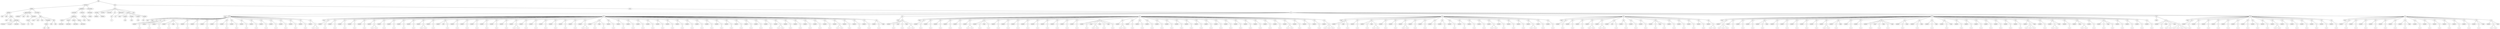 graph Tree {
	"t0" [label = "TEI"];
	"t1" [label = "teiHeader"];
	"t2" [label = "fileDesc"];
	"t3" [label = "titleStmt"];
	"t4" [label = "title"];
	"t5" [label = "title"];
	"t6" [label = "author"];
	"t7" [label = "idno"];
	"t8" [label = "idno"];
	"t9" [label = "persName"];
	"t10" [label = "forename"];
	"t11" [label = "surname"];
	"t12" [label = "nameLink"];
	"t13" [label = "surname"];
	"t14" [label = "publicationStmt"];
	"t15" [label = "publisher"];
	"t16" [label = "idno"];
	"t17" [label = "idno"];
	"t18" [label = "availability"];
	"t19" [label = "licence"];
	"t20" [label = "ab"];
	"t21" [label = "ref"];
	"t22" [label = "sourceDesc"];
	"t23" [label = "bibl"];
	"t24" [label = "name"];
	"t25" [label = "idno"];
	"t26" [label = "idno"];
	"t27" [label = "availability"];
	"t28" [label = "licence"];
	"t29" [label = "ab"];
	"t30" [label = "ref"];
	"t31" [label = "bibl"];
	"t32" [label = "date"];
	"t33" [label = "idno"];
	"t34" [label = "profileDesc"];
	"t35" [label = "particDesc"];
	"t36" [label = "listPerson"];
	"t37" [label = "person"];
	"t38" [label = "persName"];
	"t39" [label = "person"];
	"t40" [label = "persName"];
	"t41" [label = "person"];
	"t42" [label = "persName"];
	"t43" [label = "person"];
	"t44" [label = "persName"];
	"t45" [label = "textClass"];
	"t46" [label = "keywords"];
	"t47" [label = "term"];
	"t48" [label = "term"];
	"t49" [label = "revisionDesc"];
	"t50" [label = "listChange"];
	"t51" [label = "change"];
	"t52" [label = "text"];
	"t53" [label = "front"];
	"t54" [label = "docTitle"];
	"t55" [label = "titlePart"];
	"t56" [label = "titlePart"];
	"t57" [label = "docDate"];
	"t58" [label = "docAuthor"];
	"t59" [label = "div"];
	"t60" [label = "div"];
	"t61" [label = "p"];
	"t62" [label = "performance"];
	"t63" [label = "ab"];
	"t64" [label = "castList"];
	"t65" [label = "head"];
	"t66" [label = "castItem"];
	"t67" [label = "role"];
	"t68" [label = "castItem"];
	"t69" [label = "role"];
	"t70" [label = "castItem"];
	"t71" [label = "role"];
	"t72" [label = "castItem"];
	"t73" [label = "role"];
	"t74" [label = "note"];
	"t75" [label = "body"];
	"t76" [label = "div"];
	"t77" [label = "head"];
	"t78" [label = "div"];
	"t79" [label = "head"];
	"t80" [label = "stage"];
	"t81" [label = "sp"];
	"t82" [label = "speaker"];
	"t83" [label = "p"];
	"t84" [label = "s"];
	"t85" [label = "sp"];
	"t86" [label = "speaker"];
	"t87" [label = "p"];
	"t88" [label = "s"];
	"t89" [label = "sp"];
	"t90" [label = "speaker"];
	"t91" [label = "p"];
	"t92" [label = "s"];
	"t93" [label = "sp"];
	"t94" [label = "speaker"];
	"t95" [label = "p"];
	"t96" [label = "s"];
	"t97" [label = "stage"];
	"t98" [label = "p"];
	"t99" [label = "s"];
	"t100" [label = "sp"];
	"t101" [label = "speaker"];
	"t102" [label = "p"];
	"t103" [label = "s"];
	"t104" [label = "sp"];
	"t105" [label = "speaker"];
	"t106" [label = "p"];
	"t107" [label = "s"];
	"t108" [label = "sp"];
	"t109" [label = "speaker"];
	"t110" [label = "p"];
	"t111" [label = "s"];
	"t112" [label = "sp"];
	"t113" [label = "speaker"];
	"t114" [label = "p"];
	"t115" [label = "s"];
	"t116" [label = "sp"];
	"t117" [label = "speaker"];
	"t118" [label = "p"];
	"t119" [label = "s"];
	"t120" [label = "sp"];
	"t121" [label = "speaker"];
	"t122" [label = "p"];
	"t123" [label = "s"];
	"t124" [label = "sp"];
	"t125" [label = "speaker"];
	"t126" [label = "p"];
	"t127" [label = "s"];
	"t128" [label = "sp"];
	"t129" [label = "speaker"];
	"t130" [label = "p"];
	"t131" [label = "s"];
	"t132" [label = "sp"];
	"t133" [label = "speaker"];
	"t134" [label = "p"];
	"t135" [label = "s"];
	"t136" [label = "sp"];
	"t137" [label = "speaker"];
	"t138" [label = "p"];
	"t139" [label = "s"];
	"t140" [label = "sp"];
	"t141" [label = "speaker"];
	"t142" [label = "p"];
	"t143" [label = "s"];
	"t144" [label = "sp"];
	"t145" [label = "speaker"];
	"t146" [label = "p"];
	"t147" [label = "s"];
	"t148" [label = "sp"];
	"t149" [label = "speaker"];
	"t150" [label = "p"];
	"t151" [label = "s"];
	"t152" [label = "sp"];
	"t153" [label = "speaker"];
	"t154" [label = "p"];
	"t155" [label = "s"];
	"t156" [label = "s"];
	"t157" [label = "div"];
	"t158" [label = "head"];
	"t159" [label = "sp"];
	"t160" [label = "speaker"];
	"t161" [label = "p"];
	"t162" [label = "s"];
	"t163" [label = "sp"];
	"t164" [label = "speaker"];
	"t165" [label = "p"];
	"t166" [label = "s"];
	"t167" [label = "sp"];
	"t168" [label = "speaker"];
	"t169" [label = "p"];
	"t170" [label = "s"];
	"t171" [label = "sp"];
	"t172" [label = "speaker"];
	"t173" [label = "p"];
	"t174" [label = "s"];
	"t175" [label = "sp"];
	"t176" [label = "speaker"];
	"t177" [label = "p"];
	"t178" [label = "s"];
	"t179" [label = "sp"];
	"t180" [label = "speaker"];
	"t181" [label = "p"];
	"t182" [label = "s"];
	"t183" [label = "s"];
	"t184" [label = "sp"];
	"t185" [label = "speaker"];
	"t186" [label = "p"];
	"t187" [label = "s"];
	"t188" [label = "sp"];
	"t189" [label = "speaker"];
	"t190" [label = "p"];
	"t191" [label = "s"];
	"t192" [label = "sp"];
	"t193" [label = "speaker"];
	"t194" [label = "p"];
	"t195" [label = "s"];
	"t196" [label = "sp"];
	"t197" [label = "speaker"];
	"t198" [label = "p"];
	"t199" [label = "s"];
	"t200" [label = "sp"];
	"t201" [label = "speaker"];
	"t202" [label = "p"];
	"t203" [label = "s"];
	"t204" [label = "s"];
	"t205" [label = "sp"];
	"t206" [label = "speaker"];
	"t207" [label = "p"];
	"t208" [label = "s"];
	"t209" [label = "sp"];
	"t210" [label = "speaker"];
	"t211" [label = "note"];
	"t212" [label = "p"];
	"t213" [label = "s"];
	"t214" [label = "sp"];
	"t215" [label = "speaker"];
	"t216" [label = "p"];
	"t217" [label = "s"];
	"t218" [label = "sp"];
	"t219" [label = "speaker"];
	"t220" [label = "p"];
	"t221" [label = "s"];
	"t222" [label = "sp"];
	"t223" [label = "speaker"];
	"t224" [label = "p"];
	"t225" [label = "s"];
	"t226" [label = "sp"];
	"t227" [label = "speaker"];
	"t228" [label = "p"];
	"t229" [label = "s"];
	"t230" [label = "sp"];
	"t231" [label = "speaker"];
	"t232" [label = "p"];
	"t233" [label = "s"];
	"t234" [label = "sp"];
	"t235" [label = "speaker"];
	"t236" [label = "p"];
	"t237" [label = "s"];
	"t238" [label = "sp"];
	"t239" [label = "speaker"];
	"t240" [label = "p"];
	"t241" [label = "s"];
	"t242" [label = "s"];
	"t243" [label = "sp"];
	"t244" [label = "speaker"];
	"t245" [label = "p"];
	"t246" [label = "s"];
	"t247" [label = "sp"];
	"t248" [label = "speaker"];
	"t249" [label = "p"];
	"t250" [label = "s"];
	"t251" [label = "sp"];
	"t252" [label = "speaker"];
	"t253" [label = "p"];
	"t254" [label = "s"];
	"t255" [label = "sp"];
	"t256" [label = "speaker"];
	"t257" [label = "p"];
	"t258" [label = "s"];
	"t259" [label = "sp"];
	"t260" [label = "speaker"];
	"t261" [label = "p"];
	"t262" [label = "s"];
	"t263" [label = "sp"];
	"t264" [label = "speaker"];
	"t265" [label = "p"];
	"t266" [label = "s"];
	"t267" [label = "sp"];
	"t268" [label = "speaker"];
	"t269" [label = "p"];
	"t270" [label = "s"];
	"t271" [label = "s"];
	"t272" [label = "sp"];
	"t273" [label = "speaker"];
	"t274" [label = "p"];
	"t275" [label = "s"];
	"t276" [label = "stage"];
	"t277" [label = "p"];
	"t278" [label = "s"];
	"t279" [label = "sp"];
	"t280" [label = "speaker"];
	"t281" [label = "p"];
	"t282" [label = "s"];
	"t283" [label = "sp"];
	"t284" [label = "speaker"];
	"t285" [label = "p"];
	"t286" [label = "s"];
	"t287" [label = "sp"];
	"t288" [label = "speaker"];
	"t289" [label = "p"];
	"t290" [label = "s"];
	"t291" [label = "sp"];
	"t292" [label = "speaker"];
	"t293" [label = "p"];
	"t294" [label = "s"];
	"t295" [label = "sp"];
	"t296" [label = "speaker"];
	"t297" [label = "p"];
	"t298" [label = "s"];
	"t299" [label = "sp"];
	"t300" [label = "speaker"];
	"t301" [label = "p"];
	"t302" [label = "s"];
	"t303" [label = "sp"];
	"t304" [label = "speaker"];
	"t305" [label = "p"];
	"t306" [label = "s"];
	"t307" [label = "sp"];
	"t308" [label = "speaker"];
	"t309" [label = "p"];
	"t310" [label = "s"];
	"t311" [label = "sp"];
	"t312" [label = "speaker"];
	"t313" [label = "p"];
	"t314" [label = "s"];
	"t315" [label = "sp"];
	"t316" [label = "speaker"];
	"t317" [label = "p"];
	"t318" [label = "s"];
	"t319" [label = "sp"];
	"t320" [label = "speaker"];
	"t321" [label = "p"];
	"t322" [label = "s"];
	"t323" [label = "sp"];
	"t324" [label = "speaker"];
	"t325" [label = "p"];
	"t326" [label = "s"];
	"t327" [label = "sp"];
	"t328" [label = "speaker"];
	"t329" [label = "p"];
	"t330" [label = "s"];
	"t331" [label = "sp"];
	"t332" [label = "speaker"];
	"t333" [label = "p"];
	"t334" [label = "s"];
	"t335" [label = "sp"];
	"t336" [label = "speaker"];
	"t337" [label = "p"];
	"t338" [label = "s"];
	"t339" [label = "sp"];
	"t340" [label = "speaker"];
	"t341" [label = "p"];
	"t342" [label = "s"];
	"t343" [label = "sp"];
	"t344" [label = "speaker"];
	"t345" [label = "p"];
	"t346" [label = "s"];
	"t347" [label = "sp"];
	"t348" [label = "speaker"];
	"t349" [label = "p"];
	"t350" [label = "s"];
	"t351" [label = "s"];
	"t352" [label = "sp"];
	"t353" [label = "speaker"];
	"t354" [label = "p"];
	"t355" [label = "s"];
	"t356" [label = "sp"];
	"t357" [label = "speaker"];
	"t358" [label = "p"];
	"t359" [label = "s"];
	"t360" [label = "sp"];
	"t361" [label = "speaker"];
	"t362" [label = "p"];
	"t363" [label = "s"];
	"t364" [label = "sp"];
	"t365" [label = "speaker"];
	"t366" [label = "p"];
	"t367" [label = "s"];
	"t368" [label = "sp"];
	"t369" [label = "speaker"];
	"t370" [label = "p"];
	"t371" [label = "s"];
	"t372" [label = "sp"];
	"t373" [label = "speaker"];
	"t374" [label = "p"];
	"t375" [label = "s"];
	"t376" [label = "s"];
	"t377" [label = "sp"];
	"t378" [label = "speaker"];
	"t379" [label = "p"];
	"t380" [label = "s"];
	"t381" [label = "sp"];
	"t382" [label = "speaker"];
	"t383" [label = "p"];
	"t384" [label = "s"];
	"t385" [label = "sp"];
	"t386" [label = "speaker"];
	"t387" [label = "p"];
	"t388" [label = "s"];
	"t389" [label = "sp"];
	"t390" [label = "speaker"];
	"t391" [label = "p"];
	"t392" [label = "s"];
	"t393" [label = "stage"];
	"t394" [label = "div"];
	"t395" [label = "head"];
	"t396" [label = "sp"];
	"t397" [label = "speaker"];
	"t398" [label = "p"];
	"t399" [label = "s"];
	"t400" [label = "stage"];
	"t401" [label = "p"];
	"t402" [label = "s"];
	"t403" [label = "stage"];
	"t404" [label = "p"];
	"t405" [label = "s"];
	"t406" [label = "s"];
	"t407" [label = "div"];
	"t408" [label = "head"];
	"t409" [label = "sp"];
	"t410" [label = "speaker"];
	"t411" [label = "p"];
	"t412" [label = "s"];
	"t413" [label = "sp"];
	"t414" [label = "speaker"];
	"t415" [label = "p"];
	"t416" [label = "s"];
	"t417" [label = "sp"];
	"t418" [label = "speaker"];
	"t419" [label = "p"];
	"t420" [label = "s"];
	"t421" [label = "sp"];
	"t422" [label = "speaker"];
	"t423" [label = "p"];
	"t424" [label = "s"];
	"t425" [label = "sp"];
	"t426" [label = "speaker"];
	"t427" [label = "p"];
	"t428" [label = "s"];
	"t429" [label = "sp"];
	"t430" [label = "speaker"];
	"t431" [label = "p"];
	"t432" [label = "s"];
	"t433" [label = "s"];
	"t434" [label = "sp"];
	"t435" [label = "speaker"];
	"t436" [label = "p"];
	"t437" [label = "s"];
	"t438" [label = "stage"];
	"t439" [label = "p"];
	"t440" [label = "s"];
	"t441" [label = "sp"];
	"t442" [label = "speaker"];
	"t443" [label = "p"];
	"t444" [label = "s"];
	"t445" [label = "sp"];
	"t446" [label = "speaker"];
	"t447" [label = "p"];
	"t448" [label = "s"];
	"t449" [label = "sp"];
	"t450" [label = "speaker"];
	"t451" [label = "p"];
	"t452" [label = "s"];
	"t453" [label = "sp"];
	"t454" [label = "speaker"];
	"t455" [label = "p"];
	"t456" [label = "s"];
	"t457" [label = "sp"];
	"t458" [label = "speaker"];
	"t459" [label = "p"];
	"t460" [label = "s"];
	"t461" [label = "sp"];
	"t462" [label = "speaker"];
	"t463" [label = "p"];
	"t464" [label = "s"];
	"t465" [label = "sp"];
	"t466" [label = "speaker"];
	"t467" [label = "p"];
	"t468" [label = "s"];
	"t469" [label = "sp"];
	"t470" [label = "speaker"];
	"t471" [label = "p"];
	"t472" [label = "s"];
	"t473" [label = "sp"];
	"t474" [label = "speaker"];
	"t475" [label = "p"];
	"t476" [label = "s"];
	"t477" [label = "sp"];
	"t478" [label = "speaker"];
	"t479" [label = "p"];
	"t480" [label = "s"];
	"t481" [label = "stage"];
	"t482" [label = "p"];
	"t483" [label = "s"];
	"t484" [label = "s"];
	"t485" [label = "stage"];
	"t486" [label = "p"];
	"t487" [label = "s"];
	"t488" [label = "stage"];
	"t489" [label = "p"];
	"t490" [label = "s"];
	"t491" [label = "sp"];
	"t492" [label = "speaker"];
	"t493" [label = "p"];
	"t494" [label = "s"];
	"t495" [label = "s"];
	"t496" [label = "sp"];
	"t497" [label = "speaker"];
	"t498" [label = "p"];
	"t499" [label = "s"];
	"t500" [label = "sp"];
	"t501" [label = "speaker"];
	"t502" [label = "p"];
	"t503" [label = "s"];
	"t504" [label = "sp"];
	"t505" [label = "speaker"];
	"t506" [label = "p"];
	"t507" [label = "s"];
	"t508" [label = "sp"];
	"t509" [label = "speaker"];
	"t510" [label = "p"];
	"t511" [label = "s"];
	"t512" [label = "sp"];
	"t513" [label = "speaker"];
	"t514" [label = "p"];
	"t515" [label = "s"];
	"t516" [label = "sp"];
	"t517" [label = "speaker"];
	"t518" [label = "p"];
	"t519" [label = "s"];
	"t520" [label = "sp"];
	"t521" [label = "speaker"];
	"t522" [label = "p"];
	"t523" [label = "s"];
	"t524" [label = "sp"];
	"t525" [label = "speaker"];
	"t526" [label = "p"];
	"t527" [label = "s"];
	"t528" [label = "sp"];
	"t529" [label = "speaker"];
	"t530" [label = "p"];
	"t531" [label = "s"];
	"t532" [label = "sp"];
	"t533" [label = "speaker"];
	"t534" [label = "p"];
	"t535" [label = "s"];
	"t536" [label = "sp"];
	"t537" [label = "speaker"];
	"t538" [label = "p"];
	"t539" [label = "s"];
	"t540" [label = "sp"];
	"t541" [label = "speaker"];
	"t542" [label = "p"];
	"t543" [label = "s"];
	"t544" [label = "sp"];
	"t545" [label = "speaker"];
	"t546" [label = "p"];
	"t547" [label = "s"];
	"t548" [label = "sp"];
	"t549" [label = "speaker"];
	"t550" [label = "p"];
	"t551" [label = "s"];
	"t552" [label = "sp"];
	"t553" [label = "speaker"];
	"t554" [label = "p"];
	"t555" [label = "s"];
	"t556" [label = "sp"];
	"t557" [label = "speaker"];
	"t558" [label = "p"];
	"t559" [label = "s"];
	"t560" [label = "sp"];
	"t561" [label = "speaker"];
	"t562" [label = "p"];
	"t563" [label = "s"];
	"t564" [label = "s"];
	"t565" [label = "sp"];
	"t566" [label = "speaker"];
	"t567" [label = "p"];
	"t568" [label = "s"];
	"t569" [label = "sp"];
	"t570" [label = "speaker"];
	"t571" [label = "p"];
	"t572" [label = "s"];
	"t573" [label = "sp"];
	"t574" [label = "speaker"];
	"t575" [label = "p"];
	"t576" [label = "s"];
	"t577" [label = "sp"];
	"t578" [label = "speaker"];
	"t579" [label = "p"];
	"t580" [label = "s"];
	"t581" [label = "s"];
	"t582" [label = "s"];
	"t583" [label = "div"];
	"t584" [label = "head"];
	"t585" [label = "sp"];
	"t586" [label = "speaker"];
	"t587" [label = "p"];
	"t588" [label = "s"];
	"t589" [label = "stage"];
	"t590" [label = "p"];
	"t591" [label = "s"];
	"t592" [label = "sp"];
	"t593" [label = "speaker"];
	"t594" [label = "p"];
	"t595" [label = "s"];
	"t596" [label = "sp"];
	"t597" [label = "speaker"];
	"t598" [label = "p"];
	"t599" [label = "s"];
	"t600" [label = "stage"];
	"t601" [label = "p"];
	"t602" [label = "s"];
	"t603" [label = "s"];
	"t604" [label = "sp"];
	"t605" [label = "speaker"];
	"t606" [label = "p"];
	"t607" [label = "s"];
	"t608" [label = "sp"];
	"t609" [label = "speaker"];
	"t610" [label = "p"];
	"t611" [label = "s"];
	"t612" [label = "sp"];
	"t613" [label = "speaker"];
	"t614" [label = "p"];
	"t615" [label = "s"];
	"t616" [label = "s"];
	"t617" [label = "sp"];
	"t618" [label = "speaker"];
	"t619" [label = "p"];
	"t620" [label = "s"];
	"t621" [label = "sp"];
	"t622" [label = "speaker"];
	"t623" [label = "p"];
	"t624" [label = "s"];
	"t625" [label = "sp"];
	"t626" [label = "speaker"];
	"t627" [label = "p"];
	"t628" [label = "s"];
	"t629" [label = "sp"];
	"t630" [label = "speaker"];
	"t631" [label = "p"];
	"t632" [label = "s"];
	"t633" [label = "sp"];
	"t634" [label = "speaker"];
	"t635" [label = "p"];
	"t636" [label = "s"];
	"t637" [label = "sp"];
	"t638" [label = "speaker"];
	"t639" [label = "p"];
	"t640" [label = "s"];
	"t641" [label = "sp"];
	"t642" [label = "speaker"];
	"t643" [label = "p"];
	"t644" [label = "s"];
	"t645" [label = "sp"];
	"t646" [label = "speaker"];
	"t647" [label = "p"];
	"t648" [label = "s"];
	"t649" [label = "sp"];
	"t650" [label = "speaker"];
	"t651" [label = "p"];
	"t652" [label = "s"];
	"t653" [label = "s"];
	"t654" [label = "sp"];
	"t655" [label = "speaker"];
	"t656" [label = "p"];
	"t657" [label = "s"];
	"t658" [label = "sp"];
	"t659" [label = "speaker"];
	"t660" [label = "p"];
	"t661" [label = "s"];
	"t662" [label = "sp"];
	"t663" [label = "speaker"];
	"t664" [label = "p"];
	"t665" [label = "s"];
	"t666" [label = "sp"];
	"t667" [label = "speaker"];
	"t668" [label = "p"];
	"t669" [label = "s"];
	"t670" [label = "s"];
	"t671" [label = "sp"];
	"t672" [label = "speaker"];
	"t673" [label = "p"];
	"t674" [label = "s"];
	"t675" [label = "sp"];
	"t676" [label = "speaker"];
	"t677" [label = "p"];
	"t678" [label = "s"];
	"t679" [label = "div"];
	"t680" [label = "head"];
	"t681" [label = "sp"];
	"t682" [label = "speaker"];
	"t683" [label = "p"];
	"t684" [label = "s"];
	"t685" [label = "sp"];
	"t686" [label = "speaker"];
	"t687" [label = "p"];
	"t688" [label = "s"];
	"t689" [label = "sp"];
	"t690" [label = "speaker"];
	"t691" [label = "p"];
	"t692" [label = "s"];
	"t693" [label = "sp"];
	"t694" [label = "speaker"];
	"t695" [label = "p"];
	"t696" [label = "s"];
	"t697" [label = "s"];
	"t698" [label = "sp"];
	"t699" [label = "speaker"];
	"t700" [label = "p"];
	"t701" [label = "s"];
	"t702" [label = "s"];
	"t703" [label = "sp"];
	"t704" [label = "speaker"];
	"t705" [label = "note"];
	"t706" [label = "p"];
	"t707" [label = "s"];
	"t708" [label = "sp"];
	"t709" [label = "speaker"];
	"t710" [label = "p"];
	"t711" [label = "s"];
	"t712" [label = "sp"];
	"t713" [label = "speaker"];
	"t714" [label = "p"];
	"t715" [label = "s"];
	"t716" [label = "sp"];
	"t717" [label = "speaker"];
	"t718" [label = "p"];
	"t719" [label = "s"];
	"t720" [label = "sp"];
	"t721" [label = "speaker"];
	"t722" [label = "p"];
	"t723" [label = "s"];
	"t724" [label = "stage"];
	"t725" [label = "p"];
	"t726" [label = "s"];
	"t727" [label = "sp"];
	"t728" [label = "speaker"];
	"t729" [label = "p"];
	"t730" [label = "s"];
	"t731" [label = "sp"];
	"t732" [label = "speaker"];
	"t733" [label = "p"];
	"t734" [label = "s"];
	"t735" [label = "sp"];
	"t736" [label = "speaker"];
	"t737" [label = "p"];
	"t738" [label = "s"];
	"t739" [label = "sp"];
	"t740" [label = "speaker"];
	"t741" [label = "p"];
	"t742" [label = "s"];
	"t743" [label = "sp"];
	"t744" [label = "speaker"];
	"t745" [label = "p"];
	"t746" [label = "s"];
	"t747" [label = "s"];
	"t748" [label = "div"];
	"t749" [label = "head"];
	"t750" [label = "sp"];
	"t751" [label = "speaker"];
	"t752" [label = "p"];
	"t753" [label = "s"];
	"t754" [label = "s"];
	"t755" [label = "s"];
	"t756" [label = "sp"];
	"t757" [label = "speaker"];
	"t758" [label = "p"];
	"t759" [label = "s"];
	"t760" [label = "sp"];
	"t761" [label = "speaker"];
	"t762" [label = "p"];
	"t763" [label = "s"];
	"t764" [label = "sp"];
	"t765" [label = "speaker"];
	"t766" [label = "p"];
	"t767" [label = "s"];
	"t768" [label = "sp"];
	"t769" [label = "speaker"];
	"t770" [label = "p"];
	"t771" [label = "s"];
	"t772" [label = "stage"];
	"t773" [label = "sp"];
	"t774" [label = "speaker"];
	"t775" [label = "p"];
	"t776" [label = "s"];
	"t777" [label = "sp"];
	"t778" [label = "speaker"];
	"t779" [label = "p"];
	"t780" [label = "s"];
	"t781" [label = "sp"];
	"t782" [label = "speaker"];
	"t783" [label = "p"];
	"t784" [label = "s"];
	"t785" [label = "sp"];
	"t786" [label = "speaker"];
	"t787" [label = "p"];
	"t788" [label = "s"];
	"t789" [label = "sp"];
	"t790" [label = "speaker"];
	"t791" [label = "p"];
	"t792" [label = "s"];
	"t793" [label = "sp"];
	"t794" [label = "speaker"];
	"t795" [label = "p"];
	"t796" [label = "s"];
	"t797" [label = "s"];
	"t798" [label = "sp"];
	"t799" [label = "speaker"];
	"t800" [label = "p"];
	"t801" [label = "s"];
	"t802" [label = "stage"];
	"t803" [label = "sp"];
	"t804" [label = "speaker"];
	"t805" [label = "p"];
	"t806" [label = "s"];
	"t807" [label = "sp"];
	"t808" [label = "speaker"];
	"t809" [label = "p"];
	"t810" [label = "s"];
	"t811" [label = "sp"];
	"t812" [label = "speaker"];
	"t813" [label = "p"];
	"t814" [label = "s"];
	"t815" [label = "stage"];
	"t816" [label = "p"];
	"t817" [label = "s"];
	"t818" [label = "stage"];
	"t819" [label = "p"];
	"t820" [label = "s"];
	"t821" [label = "stage"];
	"t822" [label = "sp"];
	"t823" [label = "speaker"];
	"t824" [label = "p"];
	"t825" [label = "s"];
	"t826" [label = "stage"];
	"t827" [label = "sp"];
	"t828" [label = "speaker"];
	"t829" [label = "p"];
	"t830" [label = "s"];
	"t831" [label = "stage"];
	"t832" [label = "sp"];
	"t833" [label = "speaker"];
	"t834" [label = "p"];
	"t835" [label = "s"];
	"t836" [label = "stage"];
	"t837" [label = "sp"];
	"t838" [label = "speaker"];
	"t839" [label = "p"];
	"t840" [label = "s"];
	"t841" [label = "stage"];
	"t842" [label = "sp"];
	"t843" [label = "speaker"];
	"t844" [label = "p"];
	"t845" [label = "s"];
	"t846" [label = "sp"];
	"t847" [label = "speaker"];
	"t848" [label = "p"];
	"t849" [label = "s"];
	"t850" [label = "sp"];
	"t851" [label = "speaker"];
	"t852" [label = "p"];
	"t853" [label = "s"];
	"t854" [label = "sp"];
	"t855" [label = "speaker"];
	"t856" [label = "p"];
	"t857" [label = "s"];
	"t858" [label = "sp"];
	"t859" [label = "speaker"];
	"t860" [label = "p"];
	"t861" [label = "s"];
	"t862" [label = "sp"];
	"t863" [label = "speaker"];
	"t864" [label = "p"];
	"t865" [label = "s"];
	"t866" [label = "sp"];
	"t867" [label = "speaker"];
	"t868" [label = "p"];
	"t869" [label = "s"];
	"t870" [label = "sp"];
	"t871" [label = "speaker"];
	"t872" [label = "p"];
	"t873" [label = "s"];
	"t874" [label = "s"];
	"t875" [label = "s"];
	"t876" [label = "stage"];
	"t877" [label = "sp"];
	"t878" [label = "speaker"];
	"t879" [label = "p"];
	"t880" [label = "s"];
	"t881" [label = "sp"];
	"t882" [label = "speaker"];
	"t883" [label = "p"];
	"t884" [label = "s"];
	"t885" [label = "s"];
	"t886" [label = "stage"];
	"t887" [label = "sp"];
	"t888" [label = "speaker"];
	"t889" [label = "p"];
	"t890" [label = "s"];
	"t891" [label = "sp"];
	"t892" [label = "speaker"];
	"t893" [label = "stage"];
	"t894" [label = "p"];
	"t895" [label = "s"];
	"t896" [label = "s"];
	"t897" [label = "sp"];
	"t898" [label = "speaker"];
	"t899" [label = "p"];
	"t900" [label = "s"];
	"t901" [label = "sp"];
	"t902" [label = "speaker"];
	"t903" [label = "p"];
	"t904" [label = "s"];
	"t905" [label = "stage"];
	"t906" [label = "p"];
	"t907" [label = "s"];
	"t908" [label = "sp"];
	"t909" [label = "speaker"];
	"t910" [label = "p"];
	"t911" [label = "s"];
	"t912" [label = "sp"];
	"t913" [label = "speaker"];
	"t914" [label = "p"];
	"t915" [label = "s"];
	"t916" [label = "sp"];
	"t917" [label = "speaker"];
	"t918" [label = "p"];
	"t919" [label = "s"];
	"t920" [label = "sp"];
	"t921" [label = "speaker"];
	"t922" [label = "p"];
	"t923" [label = "s"];
	"t924" [label = "div"];
	"t925" [label = "head"];
	"t926" [label = "sp"];
	"t927" [label = "speaker"];
	"t928" [label = "p"];
	"t929" [label = "s"];
	"t930" [label = "stage"];
	"t931" [label = "p"];
	"t932" [label = "s"];
	"t933" [label = "s"];
	"t934" [label = "stage"];
	"t935" [label = "p"];
	"t936" [label = "s"];
	"t937" [label = "s"];
	"t938" [label = "s"];
	"t939" [label = "s"];
	"t940" [label = "div"];
	"t941" [label = "head"];
	"t942" [label = "sp"];
	"t943" [label = "speaker"];
	"t944" [label = "p"];
	"t945" [label = "s"];
	"t946" [label = "sp"];
	"t947" [label = "speaker"];
	"t948" [label = "p"];
	"t949" [label = "s"];
	"t950" [label = "sp"];
	"t951" [label = "speaker"];
	"t952" [label = "p"];
	"t953" [label = "s"];
	"t954" [label = "sp"];
	"t955" [label = "speaker"];
	"t956" [label = "p"];
	"t957" [label = "s"];
	"t958" [label = "sp"];
	"t959" [label = "speaker"];
	"t960" [label = "p"];
	"t961" [label = "s"];
	"t962" [label = "sp"];
	"t963" [label = "speaker"];
	"t964" [label = "p"];
	"t965" [label = "s"];
	"t966" [label = "sp"];
	"t967" [label = "speaker"];
	"t968" [label = "p"];
	"t969" [label = "s"];
	"t970" [label = "sp"];
	"t971" [label = "speaker"];
	"t972" [label = "p"];
	"t973" [label = "s"];
	"t974" [label = "sp"];
	"t975" [label = "speaker"];
	"t976" [label = "p"];
	"t977" [label = "s"];
	"t978" [label = "sp"];
	"t979" [label = "speaker"];
	"t980" [label = "p"];
	"t981" [label = "s"];
	"t982" [label = "s"];
	"t983" [label = "sp"];
	"t984" [label = "speaker"];
	"t985" [label = "p"];
	"t986" [label = "s"];
	"t987" [label = "sp"];
	"t988" [label = "speaker"];
	"t989" [label = "p"];
	"t990" [label = "s"];
	"t991" [label = "sp"];
	"t992" [label = "speaker"];
	"t993" [label = "p"];
	"t994" [label = "s"];
	"t995" [label = "sp"];
	"t996" [label = "speaker"];
	"t997" [label = "p"];
	"t998" [label = "s"];
	"t999" [label = "sp"];
	"t1000" [label = "speaker"];
	"t1001" [label = "p"];
	"t1002" [label = "s"];
	"t1003" [label = "sp"];
	"t1004" [label = "speaker"];
	"t1005" [label = "p"];
	"t1006" [label = "s"];
	"t1007" [label = "div"];
	"t1008" [label = "head"];
	"t1009" [label = "sp"];
	"t1010" [label = "speaker"];
	"t1011" [label = "p"];
	"t1012" [label = "s"];
	"t1013" [label = "sp"];
	"t1014" [label = "speaker"];
	"t1015" [label = "p"];
	"t1016" [label = "s"];
	"t1017" [label = "sp"];
	"t1018" [label = "speaker"];
	"t1019" [label = "p"];
	"t1020" [label = "s"];
	"t1021" [label = "sp"];
	"t1022" [label = "speaker"];
	"t1023" [label = "p"];
	"t1024" [label = "s"];
	"t1025" [label = "sp"];
	"t1026" [label = "speaker"];
	"t1027" [label = "p"];
	"t1028" [label = "s"];
	"t1029" [label = "sp"];
	"t1030" [label = "speaker"];
	"t1031" [label = "p"];
	"t1032" [label = "s"];
	"t1033" [label = "sp"];
	"t1034" [label = "speaker"];
	"t1035" [label = "p"];
	"t1036" [label = "s"];
	"t1037" [label = "stage"];
	"t1038" [label = "sp"];
	"t1039" [label = "speaker"];
	"t1040" [label = "p"];
	"t1041" [label = "s"];
	"t1042" [label = "sp"];
	"t1043" [label = "speaker"];
	"t1044" [label = "p"];
	"t1045" [label = "s"];
	"t1046" [label = "sp"];
	"t1047" [label = "speaker"];
	"t1048" [label = "p"];
	"t1049" [label = "s"];
	"t1050" [label = "sp"];
	"t1051" [label = "speaker"];
	"t1052" [label = "p"];
	"t1053" [label = "s"];
	"t1054" [label = "sp"];
	"t1055" [label = "speaker"];
	"t1056" [label = "p"];
	"t1057" [label = "s"];
	"t1058" [label = "sp"];
	"t1059" [label = "speaker"];
	"t1060" [label = "p"];
	"t1061" [label = "s"];
	"t1062" [label = "sp"];
	"t1063" [label = "speaker"];
	"t1064" [label = "p"];
	"t1065" [label = "s"];
	"t1066" [label = "stage"];
	"t1067" [label = "sp"];
	"t1068" [label = "speaker"];
	"t1069" [label = "p"];
	"t1070" [label = "s"];
	"t1071" [label = "s"];
	"t1072" [label = "stage"];
	"t0" -- "t1";
	"t1" -- "t2";
	"t2" -- "t3";
	"t3" -- "t4";
	"t3" -- "t5";
	"t3" -- "t6";
	"t6" -- "t7";
	"t6" -- "t8";
	"t6" -- "t9";
	"t9" -- "t10";
	"t9" -- "t11";
	"t9" -- "t12";
	"t9" -- "t13";
	"t2" -- "t14";
	"t14" -- "t15";
	"t14" -- "t16";
	"t14" -- "t17";
	"t14" -- "t18";
	"t18" -- "t19";
	"t19" -- "t20";
	"t19" -- "t21";
	"t2" -- "t22";
	"t22" -- "t23";
	"t23" -- "t24";
	"t23" -- "t25";
	"t23" -- "t26";
	"t23" -- "t27";
	"t27" -- "t28";
	"t28" -- "t29";
	"t28" -- "t30";
	"t23" -- "t31";
	"t31" -- "t32";
	"t31" -- "t33";
	"t1" -- "t34";
	"t34" -- "t35";
	"t35" -- "t36";
	"t36" -- "t37";
	"t37" -- "t38";
	"t36" -- "t39";
	"t39" -- "t40";
	"t36" -- "t41";
	"t41" -- "t42";
	"t36" -- "t43";
	"t43" -- "t44";
	"t34" -- "t45";
	"t45" -- "t46";
	"t46" -- "t47";
	"t46" -- "t48";
	"t1" -- "t49";
	"t49" -- "t50";
	"t50" -- "t51";
	"t0" -- "t52";
	"t52" -- "t53";
	"t53" -- "t54";
	"t54" -- "t55";
	"t54" -- "t56";
	"t53" -- "t57";
	"t53" -- "t58";
	"t53" -- "t59";
	"t59" -- "t60";
	"t60" -- "t61";
	"t53" -- "t62";
	"t62" -- "t63";
	"t53" -- "t64";
	"t64" -- "t65";
	"t64" -- "t66";
	"t66" -- "t67";
	"t64" -- "t68";
	"t68" -- "t69";
	"t64" -- "t70";
	"t70" -- "t71";
	"t64" -- "t72";
	"t72" -- "t73";
	"t53" -- "t74";
	"t52" -- "t75";
	"t75" -- "t76";
	"t76" -- "t77";
	"t76" -- "t78";
	"t78" -- "t79";
	"t78" -- "t80";
	"t78" -- "t81";
	"t81" -- "t82";
	"t81" -- "t83";
	"t83" -- "t84";
	"t78" -- "t85";
	"t85" -- "t86";
	"t85" -- "t87";
	"t87" -- "t88";
	"t78" -- "t89";
	"t89" -- "t90";
	"t89" -- "t91";
	"t91" -- "t92";
	"t78" -- "t93";
	"t93" -- "t94";
	"t93" -- "t95";
	"t95" -- "t96";
	"t93" -- "t97";
	"t93" -- "t98";
	"t98" -- "t99";
	"t78" -- "t100";
	"t100" -- "t101";
	"t100" -- "t102";
	"t102" -- "t103";
	"t78" -- "t104";
	"t104" -- "t105";
	"t104" -- "t106";
	"t106" -- "t107";
	"t78" -- "t108";
	"t108" -- "t109";
	"t108" -- "t110";
	"t110" -- "t111";
	"t78" -- "t112";
	"t112" -- "t113";
	"t112" -- "t114";
	"t114" -- "t115";
	"t78" -- "t116";
	"t116" -- "t117";
	"t116" -- "t118";
	"t118" -- "t119";
	"t78" -- "t120";
	"t120" -- "t121";
	"t120" -- "t122";
	"t122" -- "t123";
	"t78" -- "t124";
	"t124" -- "t125";
	"t124" -- "t126";
	"t126" -- "t127";
	"t78" -- "t128";
	"t128" -- "t129";
	"t128" -- "t130";
	"t130" -- "t131";
	"t78" -- "t132";
	"t132" -- "t133";
	"t132" -- "t134";
	"t134" -- "t135";
	"t78" -- "t136";
	"t136" -- "t137";
	"t136" -- "t138";
	"t138" -- "t139";
	"t78" -- "t140";
	"t140" -- "t141";
	"t140" -- "t142";
	"t142" -- "t143";
	"t78" -- "t144";
	"t144" -- "t145";
	"t144" -- "t146";
	"t146" -- "t147";
	"t78" -- "t148";
	"t148" -- "t149";
	"t148" -- "t150";
	"t150" -- "t151";
	"t78" -- "t152";
	"t152" -- "t153";
	"t152" -- "t154";
	"t154" -- "t155";
	"t154" -- "t156";
	"t76" -- "t157";
	"t157" -- "t158";
	"t157" -- "t159";
	"t159" -- "t160";
	"t159" -- "t161";
	"t161" -- "t162";
	"t157" -- "t163";
	"t163" -- "t164";
	"t163" -- "t165";
	"t165" -- "t166";
	"t157" -- "t167";
	"t167" -- "t168";
	"t167" -- "t169";
	"t169" -- "t170";
	"t157" -- "t171";
	"t171" -- "t172";
	"t171" -- "t173";
	"t173" -- "t174";
	"t157" -- "t175";
	"t175" -- "t176";
	"t175" -- "t177";
	"t177" -- "t178";
	"t157" -- "t179";
	"t179" -- "t180";
	"t179" -- "t181";
	"t181" -- "t182";
	"t181" -- "t183";
	"t157" -- "t184";
	"t184" -- "t185";
	"t184" -- "t186";
	"t186" -- "t187";
	"t157" -- "t188";
	"t188" -- "t189";
	"t188" -- "t190";
	"t190" -- "t191";
	"t157" -- "t192";
	"t192" -- "t193";
	"t192" -- "t194";
	"t194" -- "t195";
	"t157" -- "t196";
	"t196" -- "t197";
	"t196" -- "t198";
	"t198" -- "t199";
	"t157" -- "t200";
	"t200" -- "t201";
	"t200" -- "t202";
	"t202" -- "t203";
	"t202" -- "t204";
	"t157" -- "t205";
	"t205" -- "t206";
	"t205" -- "t207";
	"t207" -- "t208";
	"t157" -- "t209";
	"t209" -- "t210";
	"t209" -- "t211";
	"t209" -- "t212";
	"t212" -- "t213";
	"t157" -- "t214";
	"t214" -- "t215";
	"t214" -- "t216";
	"t216" -- "t217";
	"t157" -- "t218";
	"t218" -- "t219";
	"t218" -- "t220";
	"t220" -- "t221";
	"t157" -- "t222";
	"t222" -- "t223";
	"t222" -- "t224";
	"t224" -- "t225";
	"t157" -- "t226";
	"t226" -- "t227";
	"t226" -- "t228";
	"t228" -- "t229";
	"t157" -- "t230";
	"t230" -- "t231";
	"t230" -- "t232";
	"t232" -- "t233";
	"t157" -- "t234";
	"t234" -- "t235";
	"t234" -- "t236";
	"t236" -- "t237";
	"t157" -- "t238";
	"t238" -- "t239";
	"t238" -- "t240";
	"t240" -- "t241";
	"t240" -- "t242";
	"t157" -- "t243";
	"t243" -- "t244";
	"t243" -- "t245";
	"t245" -- "t246";
	"t157" -- "t247";
	"t247" -- "t248";
	"t247" -- "t249";
	"t249" -- "t250";
	"t157" -- "t251";
	"t251" -- "t252";
	"t251" -- "t253";
	"t253" -- "t254";
	"t157" -- "t255";
	"t255" -- "t256";
	"t255" -- "t257";
	"t257" -- "t258";
	"t157" -- "t259";
	"t259" -- "t260";
	"t259" -- "t261";
	"t261" -- "t262";
	"t157" -- "t263";
	"t263" -- "t264";
	"t263" -- "t265";
	"t265" -- "t266";
	"t157" -- "t267";
	"t267" -- "t268";
	"t267" -- "t269";
	"t269" -- "t270";
	"t269" -- "t271";
	"t157" -- "t272";
	"t272" -- "t273";
	"t272" -- "t274";
	"t274" -- "t275";
	"t272" -- "t276";
	"t272" -- "t277";
	"t277" -- "t278";
	"t157" -- "t279";
	"t279" -- "t280";
	"t279" -- "t281";
	"t281" -- "t282";
	"t157" -- "t283";
	"t283" -- "t284";
	"t283" -- "t285";
	"t285" -- "t286";
	"t157" -- "t287";
	"t287" -- "t288";
	"t287" -- "t289";
	"t289" -- "t290";
	"t157" -- "t291";
	"t291" -- "t292";
	"t291" -- "t293";
	"t293" -- "t294";
	"t157" -- "t295";
	"t295" -- "t296";
	"t295" -- "t297";
	"t297" -- "t298";
	"t157" -- "t299";
	"t299" -- "t300";
	"t299" -- "t301";
	"t301" -- "t302";
	"t157" -- "t303";
	"t303" -- "t304";
	"t303" -- "t305";
	"t305" -- "t306";
	"t157" -- "t307";
	"t307" -- "t308";
	"t307" -- "t309";
	"t309" -- "t310";
	"t157" -- "t311";
	"t311" -- "t312";
	"t311" -- "t313";
	"t313" -- "t314";
	"t157" -- "t315";
	"t315" -- "t316";
	"t315" -- "t317";
	"t317" -- "t318";
	"t157" -- "t319";
	"t319" -- "t320";
	"t319" -- "t321";
	"t321" -- "t322";
	"t157" -- "t323";
	"t323" -- "t324";
	"t323" -- "t325";
	"t325" -- "t326";
	"t157" -- "t327";
	"t327" -- "t328";
	"t327" -- "t329";
	"t329" -- "t330";
	"t157" -- "t331";
	"t331" -- "t332";
	"t331" -- "t333";
	"t333" -- "t334";
	"t157" -- "t335";
	"t335" -- "t336";
	"t335" -- "t337";
	"t337" -- "t338";
	"t157" -- "t339";
	"t339" -- "t340";
	"t339" -- "t341";
	"t341" -- "t342";
	"t157" -- "t343";
	"t343" -- "t344";
	"t343" -- "t345";
	"t345" -- "t346";
	"t157" -- "t347";
	"t347" -- "t348";
	"t347" -- "t349";
	"t349" -- "t350";
	"t349" -- "t351";
	"t157" -- "t352";
	"t352" -- "t353";
	"t352" -- "t354";
	"t354" -- "t355";
	"t157" -- "t356";
	"t356" -- "t357";
	"t356" -- "t358";
	"t358" -- "t359";
	"t157" -- "t360";
	"t360" -- "t361";
	"t360" -- "t362";
	"t362" -- "t363";
	"t157" -- "t364";
	"t364" -- "t365";
	"t364" -- "t366";
	"t366" -- "t367";
	"t157" -- "t368";
	"t368" -- "t369";
	"t368" -- "t370";
	"t370" -- "t371";
	"t157" -- "t372";
	"t372" -- "t373";
	"t372" -- "t374";
	"t374" -- "t375";
	"t374" -- "t376";
	"t157" -- "t377";
	"t377" -- "t378";
	"t377" -- "t379";
	"t379" -- "t380";
	"t157" -- "t381";
	"t381" -- "t382";
	"t381" -- "t383";
	"t383" -- "t384";
	"t157" -- "t385";
	"t385" -- "t386";
	"t385" -- "t387";
	"t387" -- "t388";
	"t157" -- "t389";
	"t389" -- "t390";
	"t389" -- "t391";
	"t391" -- "t392";
	"t389" -- "t393";
	"t76" -- "t394";
	"t394" -- "t395";
	"t394" -- "t396";
	"t396" -- "t397";
	"t396" -- "t398";
	"t398" -- "t399";
	"t396" -- "t400";
	"t396" -- "t401";
	"t401" -- "t402";
	"t396" -- "t403";
	"t396" -- "t404";
	"t404" -- "t405";
	"t404" -- "t406";
	"t76" -- "t407";
	"t407" -- "t408";
	"t407" -- "t409";
	"t409" -- "t410";
	"t409" -- "t411";
	"t411" -- "t412";
	"t407" -- "t413";
	"t413" -- "t414";
	"t413" -- "t415";
	"t415" -- "t416";
	"t407" -- "t417";
	"t417" -- "t418";
	"t417" -- "t419";
	"t419" -- "t420";
	"t407" -- "t421";
	"t421" -- "t422";
	"t421" -- "t423";
	"t423" -- "t424";
	"t407" -- "t425";
	"t425" -- "t426";
	"t425" -- "t427";
	"t427" -- "t428";
	"t407" -- "t429";
	"t429" -- "t430";
	"t429" -- "t431";
	"t431" -- "t432";
	"t431" -- "t433";
	"t407" -- "t434";
	"t434" -- "t435";
	"t434" -- "t436";
	"t436" -- "t437";
	"t434" -- "t438";
	"t434" -- "t439";
	"t439" -- "t440";
	"t407" -- "t441";
	"t441" -- "t442";
	"t441" -- "t443";
	"t443" -- "t444";
	"t407" -- "t445";
	"t445" -- "t446";
	"t445" -- "t447";
	"t447" -- "t448";
	"t407" -- "t449";
	"t449" -- "t450";
	"t449" -- "t451";
	"t451" -- "t452";
	"t407" -- "t453";
	"t453" -- "t454";
	"t453" -- "t455";
	"t455" -- "t456";
	"t407" -- "t457";
	"t457" -- "t458";
	"t457" -- "t459";
	"t459" -- "t460";
	"t407" -- "t461";
	"t461" -- "t462";
	"t461" -- "t463";
	"t463" -- "t464";
	"t407" -- "t465";
	"t465" -- "t466";
	"t465" -- "t467";
	"t467" -- "t468";
	"t407" -- "t469";
	"t469" -- "t470";
	"t469" -- "t471";
	"t471" -- "t472";
	"t407" -- "t473";
	"t473" -- "t474";
	"t473" -- "t475";
	"t475" -- "t476";
	"t407" -- "t477";
	"t477" -- "t478";
	"t477" -- "t479";
	"t479" -- "t480";
	"t477" -- "t481";
	"t477" -- "t482";
	"t482" -- "t483";
	"t482" -- "t484";
	"t477" -- "t485";
	"t477" -- "t486";
	"t486" -- "t487";
	"t477" -- "t488";
	"t477" -- "t489";
	"t489" -- "t490";
	"t407" -- "t491";
	"t491" -- "t492";
	"t491" -- "t493";
	"t493" -- "t494";
	"t493" -- "t495";
	"t407" -- "t496";
	"t496" -- "t497";
	"t496" -- "t498";
	"t498" -- "t499";
	"t407" -- "t500";
	"t500" -- "t501";
	"t500" -- "t502";
	"t502" -- "t503";
	"t407" -- "t504";
	"t504" -- "t505";
	"t504" -- "t506";
	"t506" -- "t507";
	"t407" -- "t508";
	"t508" -- "t509";
	"t508" -- "t510";
	"t510" -- "t511";
	"t407" -- "t512";
	"t512" -- "t513";
	"t512" -- "t514";
	"t514" -- "t515";
	"t407" -- "t516";
	"t516" -- "t517";
	"t516" -- "t518";
	"t518" -- "t519";
	"t407" -- "t520";
	"t520" -- "t521";
	"t520" -- "t522";
	"t522" -- "t523";
	"t407" -- "t524";
	"t524" -- "t525";
	"t524" -- "t526";
	"t526" -- "t527";
	"t407" -- "t528";
	"t528" -- "t529";
	"t528" -- "t530";
	"t530" -- "t531";
	"t407" -- "t532";
	"t532" -- "t533";
	"t532" -- "t534";
	"t534" -- "t535";
	"t407" -- "t536";
	"t536" -- "t537";
	"t536" -- "t538";
	"t538" -- "t539";
	"t407" -- "t540";
	"t540" -- "t541";
	"t540" -- "t542";
	"t542" -- "t543";
	"t407" -- "t544";
	"t544" -- "t545";
	"t544" -- "t546";
	"t546" -- "t547";
	"t407" -- "t548";
	"t548" -- "t549";
	"t548" -- "t550";
	"t550" -- "t551";
	"t407" -- "t552";
	"t552" -- "t553";
	"t552" -- "t554";
	"t554" -- "t555";
	"t407" -- "t556";
	"t556" -- "t557";
	"t556" -- "t558";
	"t558" -- "t559";
	"t407" -- "t560";
	"t560" -- "t561";
	"t560" -- "t562";
	"t562" -- "t563";
	"t562" -- "t564";
	"t407" -- "t565";
	"t565" -- "t566";
	"t565" -- "t567";
	"t567" -- "t568";
	"t407" -- "t569";
	"t569" -- "t570";
	"t569" -- "t571";
	"t571" -- "t572";
	"t407" -- "t573";
	"t573" -- "t574";
	"t573" -- "t575";
	"t575" -- "t576";
	"t407" -- "t577";
	"t577" -- "t578";
	"t577" -- "t579";
	"t579" -- "t580";
	"t579" -- "t581";
	"t579" -- "t582";
	"t76" -- "t583";
	"t583" -- "t584";
	"t583" -- "t585";
	"t585" -- "t586";
	"t585" -- "t587";
	"t587" -- "t588";
	"t585" -- "t589";
	"t585" -- "t590";
	"t590" -- "t591";
	"t583" -- "t592";
	"t592" -- "t593";
	"t592" -- "t594";
	"t594" -- "t595";
	"t583" -- "t596";
	"t596" -- "t597";
	"t596" -- "t598";
	"t598" -- "t599";
	"t596" -- "t600";
	"t596" -- "t601";
	"t601" -- "t602";
	"t601" -- "t603";
	"t583" -- "t604";
	"t604" -- "t605";
	"t604" -- "t606";
	"t606" -- "t607";
	"t583" -- "t608";
	"t608" -- "t609";
	"t608" -- "t610";
	"t610" -- "t611";
	"t583" -- "t612";
	"t612" -- "t613";
	"t612" -- "t614";
	"t614" -- "t615";
	"t614" -- "t616";
	"t583" -- "t617";
	"t617" -- "t618";
	"t617" -- "t619";
	"t619" -- "t620";
	"t583" -- "t621";
	"t621" -- "t622";
	"t621" -- "t623";
	"t623" -- "t624";
	"t583" -- "t625";
	"t625" -- "t626";
	"t625" -- "t627";
	"t627" -- "t628";
	"t583" -- "t629";
	"t629" -- "t630";
	"t629" -- "t631";
	"t631" -- "t632";
	"t583" -- "t633";
	"t633" -- "t634";
	"t633" -- "t635";
	"t635" -- "t636";
	"t583" -- "t637";
	"t637" -- "t638";
	"t637" -- "t639";
	"t639" -- "t640";
	"t583" -- "t641";
	"t641" -- "t642";
	"t641" -- "t643";
	"t643" -- "t644";
	"t583" -- "t645";
	"t645" -- "t646";
	"t645" -- "t647";
	"t647" -- "t648";
	"t583" -- "t649";
	"t649" -- "t650";
	"t649" -- "t651";
	"t651" -- "t652";
	"t651" -- "t653";
	"t583" -- "t654";
	"t654" -- "t655";
	"t654" -- "t656";
	"t656" -- "t657";
	"t583" -- "t658";
	"t658" -- "t659";
	"t658" -- "t660";
	"t660" -- "t661";
	"t583" -- "t662";
	"t662" -- "t663";
	"t662" -- "t664";
	"t664" -- "t665";
	"t583" -- "t666";
	"t666" -- "t667";
	"t666" -- "t668";
	"t668" -- "t669";
	"t668" -- "t670";
	"t583" -- "t671";
	"t671" -- "t672";
	"t671" -- "t673";
	"t673" -- "t674";
	"t583" -- "t675";
	"t675" -- "t676";
	"t675" -- "t677";
	"t677" -- "t678";
	"t76" -- "t679";
	"t679" -- "t680";
	"t679" -- "t681";
	"t681" -- "t682";
	"t681" -- "t683";
	"t683" -- "t684";
	"t679" -- "t685";
	"t685" -- "t686";
	"t685" -- "t687";
	"t687" -- "t688";
	"t679" -- "t689";
	"t689" -- "t690";
	"t689" -- "t691";
	"t691" -- "t692";
	"t679" -- "t693";
	"t693" -- "t694";
	"t693" -- "t695";
	"t695" -- "t696";
	"t695" -- "t697";
	"t679" -- "t698";
	"t698" -- "t699";
	"t698" -- "t700";
	"t700" -- "t701";
	"t700" -- "t702";
	"t679" -- "t703";
	"t703" -- "t704";
	"t703" -- "t705";
	"t703" -- "t706";
	"t706" -- "t707";
	"t679" -- "t708";
	"t708" -- "t709";
	"t708" -- "t710";
	"t710" -- "t711";
	"t679" -- "t712";
	"t712" -- "t713";
	"t712" -- "t714";
	"t714" -- "t715";
	"t679" -- "t716";
	"t716" -- "t717";
	"t716" -- "t718";
	"t718" -- "t719";
	"t679" -- "t720";
	"t720" -- "t721";
	"t720" -- "t722";
	"t722" -- "t723";
	"t720" -- "t724";
	"t720" -- "t725";
	"t725" -- "t726";
	"t679" -- "t727";
	"t727" -- "t728";
	"t727" -- "t729";
	"t729" -- "t730";
	"t679" -- "t731";
	"t731" -- "t732";
	"t731" -- "t733";
	"t733" -- "t734";
	"t679" -- "t735";
	"t735" -- "t736";
	"t735" -- "t737";
	"t737" -- "t738";
	"t679" -- "t739";
	"t739" -- "t740";
	"t739" -- "t741";
	"t741" -- "t742";
	"t679" -- "t743";
	"t743" -- "t744";
	"t743" -- "t745";
	"t745" -- "t746";
	"t745" -- "t747";
	"t76" -- "t748";
	"t748" -- "t749";
	"t748" -- "t750";
	"t750" -- "t751";
	"t750" -- "t752";
	"t752" -- "t753";
	"t752" -- "t754";
	"t752" -- "t755";
	"t748" -- "t756";
	"t756" -- "t757";
	"t756" -- "t758";
	"t758" -- "t759";
	"t748" -- "t760";
	"t760" -- "t761";
	"t760" -- "t762";
	"t762" -- "t763";
	"t748" -- "t764";
	"t764" -- "t765";
	"t764" -- "t766";
	"t766" -- "t767";
	"t748" -- "t768";
	"t768" -- "t769";
	"t768" -- "t770";
	"t770" -- "t771";
	"t768" -- "t772";
	"t748" -- "t773";
	"t773" -- "t774";
	"t773" -- "t775";
	"t775" -- "t776";
	"t748" -- "t777";
	"t777" -- "t778";
	"t777" -- "t779";
	"t779" -- "t780";
	"t748" -- "t781";
	"t781" -- "t782";
	"t781" -- "t783";
	"t783" -- "t784";
	"t748" -- "t785";
	"t785" -- "t786";
	"t785" -- "t787";
	"t787" -- "t788";
	"t748" -- "t789";
	"t789" -- "t790";
	"t789" -- "t791";
	"t791" -- "t792";
	"t748" -- "t793";
	"t793" -- "t794";
	"t793" -- "t795";
	"t795" -- "t796";
	"t795" -- "t797";
	"t748" -- "t798";
	"t798" -- "t799";
	"t798" -- "t800";
	"t800" -- "t801";
	"t798" -- "t802";
	"t748" -- "t803";
	"t803" -- "t804";
	"t803" -- "t805";
	"t805" -- "t806";
	"t748" -- "t807";
	"t807" -- "t808";
	"t807" -- "t809";
	"t809" -- "t810";
	"t748" -- "t811";
	"t811" -- "t812";
	"t811" -- "t813";
	"t813" -- "t814";
	"t811" -- "t815";
	"t811" -- "t816";
	"t816" -- "t817";
	"t811" -- "t818";
	"t811" -- "t819";
	"t819" -- "t820";
	"t811" -- "t821";
	"t748" -- "t822";
	"t822" -- "t823";
	"t822" -- "t824";
	"t824" -- "t825";
	"t822" -- "t826";
	"t748" -- "t827";
	"t827" -- "t828";
	"t827" -- "t829";
	"t829" -- "t830";
	"t827" -- "t831";
	"t748" -- "t832";
	"t832" -- "t833";
	"t832" -- "t834";
	"t834" -- "t835";
	"t832" -- "t836";
	"t748" -- "t837";
	"t837" -- "t838";
	"t837" -- "t839";
	"t839" -- "t840";
	"t837" -- "t841";
	"t748" -- "t842";
	"t842" -- "t843";
	"t842" -- "t844";
	"t844" -- "t845";
	"t748" -- "t846";
	"t846" -- "t847";
	"t846" -- "t848";
	"t848" -- "t849";
	"t748" -- "t850";
	"t850" -- "t851";
	"t850" -- "t852";
	"t852" -- "t853";
	"t748" -- "t854";
	"t854" -- "t855";
	"t854" -- "t856";
	"t856" -- "t857";
	"t748" -- "t858";
	"t858" -- "t859";
	"t858" -- "t860";
	"t860" -- "t861";
	"t748" -- "t862";
	"t862" -- "t863";
	"t862" -- "t864";
	"t864" -- "t865";
	"t748" -- "t866";
	"t866" -- "t867";
	"t866" -- "t868";
	"t868" -- "t869";
	"t748" -- "t870";
	"t870" -- "t871";
	"t870" -- "t872";
	"t872" -- "t873";
	"t872" -- "t874";
	"t872" -- "t875";
	"t870" -- "t876";
	"t748" -- "t877";
	"t877" -- "t878";
	"t877" -- "t879";
	"t879" -- "t880";
	"t748" -- "t881";
	"t881" -- "t882";
	"t881" -- "t883";
	"t883" -- "t884";
	"t883" -- "t885";
	"t881" -- "t886";
	"t748" -- "t887";
	"t887" -- "t888";
	"t887" -- "t889";
	"t889" -- "t890";
	"t748" -- "t891";
	"t891" -- "t892";
	"t891" -- "t893";
	"t891" -- "t894";
	"t894" -- "t895";
	"t894" -- "t896";
	"t748" -- "t897";
	"t897" -- "t898";
	"t897" -- "t899";
	"t899" -- "t900";
	"t748" -- "t901";
	"t901" -- "t902";
	"t901" -- "t903";
	"t903" -- "t904";
	"t901" -- "t905";
	"t901" -- "t906";
	"t906" -- "t907";
	"t748" -- "t908";
	"t908" -- "t909";
	"t908" -- "t910";
	"t910" -- "t911";
	"t748" -- "t912";
	"t912" -- "t913";
	"t912" -- "t914";
	"t914" -- "t915";
	"t748" -- "t916";
	"t916" -- "t917";
	"t916" -- "t918";
	"t918" -- "t919";
	"t748" -- "t920";
	"t920" -- "t921";
	"t920" -- "t922";
	"t922" -- "t923";
	"t76" -- "t924";
	"t924" -- "t925";
	"t924" -- "t926";
	"t926" -- "t927";
	"t926" -- "t928";
	"t928" -- "t929";
	"t926" -- "t930";
	"t926" -- "t931";
	"t931" -- "t932";
	"t931" -- "t933";
	"t926" -- "t934";
	"t926" -- "t935";
	"t935" -- "t936";
	"t935" -- "t937";
	"t935" -- "t938";
	"t935" -- "t939";
	"t76" -- "t940";
	"t940" -- "t941";
	"t940" -- "t942";
	"t942" -- "t943";
	"t942" -- "t944";
	"t944" -- "t945";
	"t940" -- "t946";
	"t946" -- "t947";
	"t946" -- "t948";
	"t948" -- "t949";
	"t940" -- "t950";
	"t950" -- "t951";
	"t950" -- "t952";
	"t952" -- "t953";
	"t940" -- "t954";
	"t954" -- "t955";
	"t954" -- "t956";
	"t956" -- "t957";
	"t940" -- "t958";
	"t958" -- "t959";
	"t958" -- "t960";
	"t960" -- "t961";
	"t940" -- "t962";
	"t962" -- "t963";
	"t962" -- "t964";
	"t964" -- "t965";
	"t940" -- "t966";
	"t966" -- "t967";
	"t966" -- "t968";
	"t968" -- "t969";
	"t940" -- "t970";
	"t970" -- "t971";
	"t970" -- "t972";
	"t972" -- "t973";
	"t940" -- "t974";
	"t974" -- "t975";
	"t974" -- "t976";
	"t976" -- "t977";
	"t940" -- "t978";
	"t978" -- "t979";
	"t978" -- "t980";
	"t980" -- "t981";
	"t980" -- "t982";
	"t940" -- "t983";
	"t983" -- "t984";
	"t983" -- "t985";
	"t985" -- "t986";
	"t940" -- "t987";
	"t987" -- "t988";
	"t987" -- "t989";
	"t989" -- "t990";
	"t940" -- "t991";
	"t991" -- "t992";
	"t991" -- "t993";
	"t993" -- "t994";
	"t940" -- "t995";
	"t995" -- "t996";
	"t995" -- "t997";
	"t997" -- "t998";
	"t940" -- "t999";
	"t999" -- "t1000";
	"t999" -- "t1001";
	"t1001" -- "t1002";
	"t940" -- "t1003";
	"t1003" -- "t1004";
	"t1003" -- "t1005";
	"t1005" -- "t1006";
	"t76" -- "t1007";
	"t1007" -- "t1008";
	"t1007" -- "t1009";
	"t1009" -- "t1010";
	"t1009" -- "t1011";
	"t1011" -- "t1012";
	"t1007" -- "t1013";
	"t1013" -- "t1014";
	"t1013" -- "t1015";
	"t1015" -- "t1016";
	"t1007" -- "t1017";
	"t1017" -- "t1018";
	"t1017" -- "t1019";
	"t1019" -- "t1020";
	"t1007" -- "t1021";
	"t1021" -- "t1022";
	"t1021" -- "t1023";
	"t1023" -- "t1024";
	"t1007" -- "t1025";
	"t1025" -- "t1026";
	"t1025" -- "t1027";
	"t1027" -- "t1028";
	"t1007" -- "t1029";
	"t1029" -- "t1030";
	"t1029" -- "t1031";
	"t1031" -- "t1032";
	"t1007" -- "t1033";
	"t1033" -- "t1034";
	"t1033" -- "t1035";
	"t1035" -- "t1036";
	"t1033" -- "t1037";
	"t1007" -- "t1038";
	"t1038" -- "t1039";
	"t1038" -- "t1040";
	"t1040" -- "t1041";
	"t1007" -- "t1042";
	"t1042" -- "t1043";
	"t1042" -- "t1044";
	"t1044" -- "t1045";
	"t1007" -- "t1046";
	"t1046" -- "t1047";
	"t1046" -- "t1048";
	"t1048" -- "t1049";
	"t1007" -- "t1050";
	"t1050" -- "t1051";
	"t1050" -- "t1052";
	"t1052" -- "t1053";
	"t1007" -- "t1054";
	"t1054" -- "t1055";
	"t1054" -- "t1056";
	"t1056" -- "t1057";
	"t1007" -- "t1058";
	"t1058" -- "t1059";
	"t1058" -- "t1060";
	"t1060" -- "t1061";
	"t1007" -- "t1062";
	"t1062" -- "t1063";
	"t1062" -- "t1064";
	"t1064" -- "t1065";
	"t1062" -- "t1066";
	"t1007" -- "t1067";
	"t1067" -- "t1068";
	"t1067" -- "t1069";
	"t1069" -- "t1070";
	"t1069" -- "t1071";
	"t1067" -- "t1072";
}

